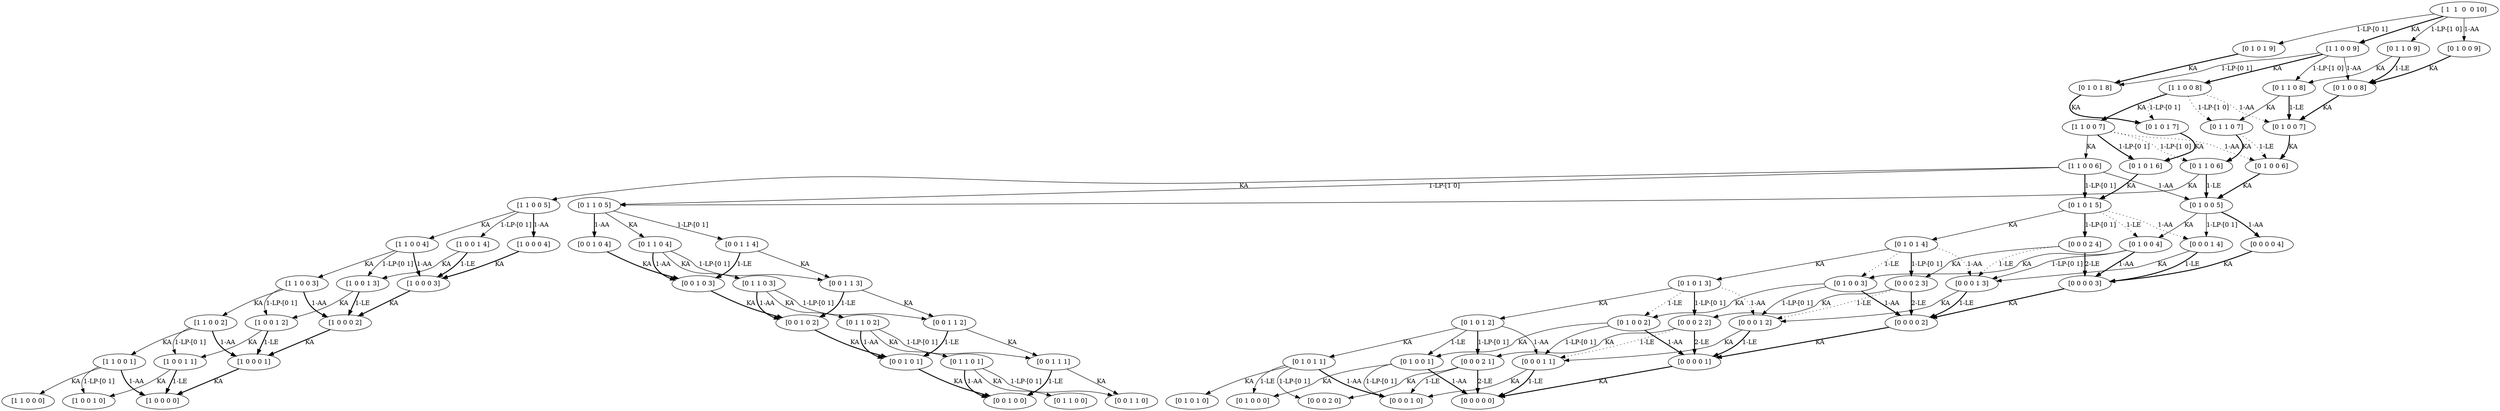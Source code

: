 digraph  {
	node [label="\N"];
	256	 [capacity="[0 0]",
		label="[0 0 0 0 3]",
		stock="[0 0]",
		time=3,
		value=0.0];
	255	 [capacity="[0 0]",
		label="[0 0 0 0 2]",
		stock="[0 0]",
		time=2,
		value=0.0];
	256 -> 255 [key=0,
	goal="[0 0 0 0 2]",
	label=KA,
	modus=KA,
	not_best_politic=False,
	revenue=0,
	style=bold,
	time=3,
	weight=0.0,
	weight_goal=0.0];
257 [capacity="[0 0]",
	label="[0 0 0 0 4]",
	stock="[0 0]",
	time=4,
	value=0.0];
257 -> 256 [key=0,
goal="[0 0 0 0 3]",
label=KA,
modus=KA,
not_best_politic=False,
revenue=0,
style=bold,
time=4,
weight=0.0,
weight_goal=0.0];
253 [capacity="[0 0]",
label="[0 0 0 0 0]",
stock="[0 0]",
time=0,
value=0.0];
65 [capacity="[1 1]",
label="[ 1  1  0  0 10]",
stock="[0 0]",
time=10,
value=0.0];
64 [capacity="[1 1]",
label="[1 1 0 0 9]",
stock="[0 0]",
time=9,
value=0.0];
65 -> 64 [key=0,
goal="[1 1 0 0 9]",
label=KA,
modus=KA,
not_best_politic=False,
revenue=0,
style=bold,
time=10,
weight=0.0,
weight_goal=0.0];
163 [capacity="[0 1]",
label="[0 1 1 0 9]",
stock="[1 0]",
time=9,
value=51.0];
65 -> 163 [key=1,
goal="[0 1 1 0 9]",
label="1-LP-[1 0]",
modus="LP[1 0]",
not_best_politic=True,
revenue=0,
time=10,
weight=51.0,
weight_goal=51.0];
196 [capacity="[0 1]",
label="[0 1 0 0 9]",
stock="[0 0]",
time=9,
value=0.0];
65 -> 196 [key=1,
goal="[0 1 0 0 9]",
label="1-AA",
modus=AA,
not_best_politic=True,
revenue=100,
time=10,
weight=100.0,
weight_goal=0.0];
185 [capacity="[0 1]",
label="[0 1 0 1 9]",
stock="[0 1]",
time=9,
value=0.0];
65 -> 185 [key=1,
goal="[0 1 0 1 9]",
label="1-LP-[0 1]",
modus="LP[0 1]",
not_best_politic=True,
revenue=0,
time=10,
weight=0.0,
weight_goal=0.0];
162 [capacity="[0 1]",
label="[0 1 1 0 8]",
stock="[1 0]",
time=8,
value=30.0];
64 -> 162 [key=1,
goal="[0 1 1 0 8]",
label="1-LP-[1 0]",
modus="LP[1 0]",
not_best_politic=True,
revenue=0,
time=9,
weight=30.0,
weight_goal=30.0];
184 [capacity="[0 1]",
label="[0 1 0 1 8]",
stock="[0 1]",
time=8,
value=0.0];
64 -> 184 [key=1,
goal="[0 1 0 1 8]",
label="1-LP-[0 1]",
modus="LP[0 1]",
not_best_politic=True,
revenue=0,
time=9,
weight=0.0,
weight_goal=0.0];
63 [capacity="[1 1]",
label="[1 1 0 0 8]",
stock="[0 0]",
time=8,
value=0.0];
64 -> 63 [key=0,
goal="[1 1 0 0 8]",
label=KA,
modus=KA,
not_best_politic=False,
revenue=0,
style=bold,
time=9,
weight=0.0,
weight_goal=0.0];
195 [capacity="[0 1]",
label="[0 1 0 0 8]",
stock="[0 0]",
time=8,
value=0.0];
64 -> 195 [key=1,
goal="[0 1 0 0 8]",
label="1-AA",
modus=AA,
not_best_politic=True,
revenue=100,
time=9,
weight=100.0,
weight_goal=0.0];
231 [capacity="[0 0]",
label="[0 0 0 2 0]",
stock="[0 2]",
time=0,
value=0.0];
154 [capacity="[0 1]",
label="[0 1 1 0 0]",
stock="[1 0]",
time=0,
value=0.0];
155 [capacity="[0 1]",
label="[0 1 1 0 1]",
stock="[1 0]",
time=1,
value=30.0];
155 -> 154 [key=0,
goal="[0 1 1 0 0]",
label=KA,
modus=KA,
not_best_politic=True,
revenue=0,
time=1,
weight=0.0,
weight_goal=0.0];
220 [capacity="[0 0]",
label="[0 0 1 0 0]",
stock="[1 0]",
time=0,
value=0.0];
155 -> 220 [key=1,
goal="[0 0 1 0 0]",
label="1-AA",
modus=AA,
not_best_politic=False,
revenue=100,
style=bold,
time=1,
weight=100.0,
weight_goal=0.0];
209 [capacity="[0 0]",
label="[0 0 1 1 0]",
stock="[1 1]",
time=0,
value=0.0];
155 -> 209 [key=1,
goal="[0 0 1 1 0]",
label="1-LP-[0 1]",
modus="LP[0 1]",
not_best_politic=True,
revenue=0,
time=1,
weight=0.0,
weight_goal=0.0];
156 [capacity="[0 1]",
label="[0 1 1 0 2]",
stock="[1 0]",
time=2,
value=51.0];
156 -> 155 [key=0,
goal="[0 1 1 0 1]",
label=KA,
modus=KA,
not_best_politic=True,
revenue=0,
time=2,
weight=0.0,
weight_goal=30.0];
210 [capacity="[0 0]",
label="[0 0 1 1 1]",
stock="[1 1]",
time=1,
value=30.0];
156 -> 210 [key=1,
goal="[0 0 1 1 1]",
label="1-LP-[0 1]",
modus="LP[0 1]",
not_best_politic=True,
revenue=0,
time=2,
weight=0.0,
weight_goal=30.0];
221 [capacity="[0 0]",
label="[0 0 1 0 1]",
stock="[1 0]",
time=1,
value=0.0];
156 -> 221 [key=1,
goal="[0 0 1 0 1]",
label="1-AA",
modus=AA,
not_best_politic=False,
revenue=100,
style=bold,
time=2,
weight=70.0,
weight_goal=0.0];
157 [capacity="[0 1]",
label="[0 1 1 0 3]",
stock="[1 0]",
time=3,
value=65.7031];
157 -> 156 [key=0,
goal="[0 1 1 0 2]",
label=KA,
modus=KA,
not_best_politic=True,
revenue=0,
time=3,
weight=0.0,
weight_goal=51.0];
211 [capacity="[0 0]",
label="[0 0 1 1 2]",
stock="[1 1]",
time=2,
value=51.0];
157 -> 211 [key=1,
goal="[0 0 1 1 2]",
label="1-LP-[0 1]",
modus="LP[0 1]",
not_best_politic=True,
revenue=0,
time=3,
weight=0.0,
weight_goal=51.0];
222 [capacity="[0 0]",
label="[0 0 1 0 2]",
stock="[1 0]",
time=2,
value=0.0];
157 -> 222 [key=1,
goal="[0 0 1 0 2]",
label="1-AA",
modus=AA,
not_best_politic=False,
revenue=100,
style=bold,
time=3,
weight=49.0,
weight_goal=0.0];
158 [capacity="[0 1]",
label="[0 1 1 0 4]",
stock="[1 0]",
time=4,
value=76.0];
158 -> 157 [key=0,
goal="[0 1 1 0 3]",
label=KA,
modus=KA,
not_best_politic=True,
revenue=0,
time=4,
weight=0.0,
weight_goal=65.7031];
212 [capacity="[0 0]",
label="[0 0 1 1 3]",
stock="[1 1]",
time=3,
value=65.7031];
158 -> 212 [key=1,
goal="[0 0 1 1 3]",
label="1-LP-[0 1]",
modus="LP[0 1]",
not_best_politic=True,
revenue=0,
time=4,
weight=0.0,
weight_goal=65.7031];
223 [capacity="[0 0]",
label="[0 0 1 0 3]",
stock="[1 0]",
time=3,
value=0.0];
158 -> 223 [key=1,
goal="[0 0 1 0 3]",
label="1-AA",
modus=AA,
not_best_politic=False,
revenue=100,
style=bold,
time=4,
weight=34.2969,
weight_goal=0.0];
159 [capacity="[0 1]",
label="[0 1 1 0 5]",
stock="[1 0]",
time=5,
value=83.1992];
159 -> 158 [key=0,
goal="[0 1 1 0 4]",
label=KA,
modus=KA,
not_best_politic=True,
revenue=0,
time=5,
weight=0.0,
weight_goal=76.0];
213 [capacity="[0 0]",
label="[0 0 1 1 4]",
stock="[1 1]",
time=4,
value=76.0];
159 -> 213 [key=1,
goal="[0 0 1 1 4]",
label="1-LP-[0 1]",
modus="LP[0 1]",
not_best_politic=True,
revenue=0,
time=5,
weight=0.0,
weight_goal=76.0];
224 [capacity="[0 0]",
label="[0 0 1 0 4]",
stock="[1 0]",
time=4,
value=0.0];
159 -> 224 [key=1,
goal="[0 0 1 0 4]",
label="1-AA",
modus=AA,
not_best_politic=False,
revenue=100,
style=bold,
time=5,
weight=24.0,
weight_goal=0.0];
160 [capacity="[0 1]",
label="[0 1 1 0 6]",
stock="[1 0]",
time=6,
value=113.199];
160 -> 159 [key=0,
goal="[0 1 1 0 5]",
label=KA,
modus=KA,
not_best_politic=True,
revenue=0,
time=6,
weight=0.0,
weight_goal=83.1992];
192 [capacity="[0 1]",
label="[0 1 0 0 5]",
stock="[0 0]",
time=5,
value=83.1992];
160 -> 192 [key=1,
goal="[0 1 0 0 5]",
label="1-LE",
modus=LE,
not_best_politic=False,
revenue=100,
style=bold,
time=6,
weight=100.0,
weight_goal=83.1992];
161 [capacity="[0 1]",
label="[0 1 1 0 7]",
stock="[1 0]",
time=7,
value=0.0];
161 -> 160 [key=0,
goal="[0 1 1 0 6]",
label=KA,
modus=KA,
not_best_politic=False,
revenue=0,
style=bold,
time=7,
weight=0.0,
weight_goal=113.199];
193 [capacity="[0 1]",
label="[0 1 0 0 6]",
stock="[0 0]",
time=6,
value=0.0];
161 -> 193 [key=1,
goal="[0 1 0 0 6]",
label="1-LE",
modus=LE,
not_best_politic=True,
revenue=0,
style=dotted,
time=7,
weight=0,
weight_goal=0.0];
162 -> 161 [key=0,
goal="[0 1 1 0 7]",
label=KA,
modus=KA,
not_best_politic=True,
revenue=0,
time=8,
weight=0.0,
weight_goal=0.0];
194 [capacity="[0 1]",
label="[0 1 0 0 7]",
stock="[0 0]",
time=7,
value=0.0];
162 -> 194 [key=1,
goal="[0 1 0 0 7]",
label="1-LE",
modus=LE,
not_best_politic=False,
revenue=100,
style=bold,
time=8,
weight=100.0,
weight_goal=0.0];
163 -> 162 [key=0,
goal="[0 1 1 0 8]",
label=KA,
modus=KA,
not_best_politic=True,
revenue=0,
time=9,
weight=0.0,
weight_goal=30.0];
163 -> 195 [key=1,
goal="[0 1 0 0 8]",
label="1-LE",
modus=LE,
not_best_politic=False,
revenue=100,
style=bold,
time=9,
weight=70.0,
weight_goal=0.0];
61 [capacity="[1 1]",
label="[1 1 0 0 6]",
stock="[0 0]",
time=6,
value=808.199];
61 -> 159 [key=1,
goal="[0 1 1 0 5]",
label="1-LP-[1 0]",
modus="LP[1 0]",
not_best_politic=True,
revenue=0,
time=6,
weight=0.0,
weight_goal=83.1992];
181 [capacity="[0 1]",
label="[0 1 0 1 5]",
stock="[0 1]",
time=5,
value=2400.0];
61 -> 181 [key=1,
goal="[0 1 0 1 5]",
label="1-LP-[0 1]",
modus="LP[0 1]",
not_best_politic=False,
revenue=0,
style=bold,
time=6,
weight=2316.8,
weight_goal=2400.0];
61 -> 192 [key=1,
goal="[0 1 0 0 5]",
label="1-AA",
modus=AA,
not_best_politic=True,
revenue=100,
time=6,
weight=100.0,
weight_goal=83.1992];
60 [capacity="[1 1]",
label="[1 1 0 0 5]",
stock="[0 0]",
time=5,
value=83.1992];
61 -> 60 [key=0,
goal="[1 1 0 0 5]",
label=KA,
modus=KA,
not_best_politic=True,
revenue=0,
time=6,
weight=0.0,
weight_goal=83.1992];
176 [capacity="[0 1]",
label="[0 1 0 1 0]",
stock="[0 1]",
time=0,
value=0.0];
177 [capacity="[0 1]",
label="[0 1 0 1 1]",
stock="[0 1]",
time=1,
value=60.0];
177 -> 231 [key=1,
goal="[0 0 0 2 0]",
label="1-LP-[0 1]",
modus="LP[0 1]",
not_best_politic=True,
revenue=0,
time=1,
weight=0.0,
weight_goal=0.0];
177 -> 176 [key=0,
goal="[0 1 0 1 0]",
label=KA,
modus=KA,
not_best_politic=True,
revenue=0,
time=1,
weight=0.0,
weight_goal=0.0];
187 [capacity="[0 1]",
label="[0 1 0 0 0]",
stock="[0 0]",
time=0,
value=0.0];
177 -> 187 [key=1,
goal="[0 1 0 0 0]",
label="1-LE",
modus=LE,
not_best_politic=True,
revenue=100,
time=1,
weight=100.0,
weight_goal=0.0];
242 [capacity="[0 0]",
label="[0 0 0 1 0]",
stock="[0 1]",
time=0,
value=0.0];
177 -> 242 [key=1,
goal="[0 0 0 1 0]",
label="1-AA",
modus=AA,
not_best_politic=False,
revenue=100,
style=bold,
time=1,
weight=100.0,
weight_goal=0.0];
178 [capacity="[0 1]",
label="[0 1 0 1 2]",
stock="[0 1]",
time=2,
value=543.0];
178 -> 177 [key=0,
goal="[0 1 0 1 1]",
label=KA,
modus=KA,
not_best_politic=True,
revenue=0,
time=2,
weight=0.0,
weight_goal=60.0];
188 [capacity="[0 1]",
label="[0 1 0 0 1]",
stock="[0 0]",
time=1,
value=30.0];
178 -> 188 [key=1,
goal="[0 1 0 0 1]",
label="1-LE",
modus=LE,
not_best_politic=True,
revenue=100,
time=2,
weight=70.0,
weight_goal=30.0];
232 [capacity="[0 0]",
label="[0 0 0 2 1]",
stock="[0 2]",
time=1,
value=1530.0];
178 -> 232 [key=1,
goal="[0 0 0 2 1]",
label="1-LP-[0 1]",
modus="LP[0 1]",
not_best_politic=False,
revenue=0,
style=bold,
time=2,
weight=1470.0,
weight_goal=1530.0];
243 [capacity="[0 0]",
label="[0 0 0 1 1]",
stock="[0 1]",
time=1,
value=30.0];
178 -> 243 [key=1,
goal="[0 0 0 1 1]",
label="1-AA",
modus=AA,
not_best_politic=True,
revenue=100,
time=2,
weight=70.0,
weight_goal=30.0];
179 [capacity="[0 1]",
label="[0 1 0 1 3]",
stock="[0 1]",
time=3,
value=1151.5];
179 -> 178 [key=0,
goal="[0 1 0 1 2]",
label=KA,
modus=KA,
not_best_politic=True,
revenue=0,
time=3,
weight=0.0,
weight_goal=543.0];
189 [capacity="[0 1]",
label="[0 1 0 0 2]",
stock="[0 0]",
time=2,
value=51.0];
179 -> 189 [key=1,
goal="[0 1 0 0 2]",
label="1-LE",
modus=LE,
not_best_politic=True,
revenue=0,
style=dotted,
time=3,
weight=0,
weight_goal=51.0];
244 [capacity="[0 0]",
label="[0 0 0 1 2]",
stock="[0 1]",
time=2,
value=51.0];
179 -> 244 [key=1,
goal="[0 0 0 1 2]",
label="1-AA",
modus=AA,
not_best_politic=True,
revenue=0,
style=dotted,
time=3,
weight=0,
weight_goal=51.0];
233 [capacity="[0 0]",
label="[0 0 0 2 2]",
stock="[0 2]",
time=2,
value=2571.0];
179 -> 233 [key=1,
goal="[0 0 0 2 2]",
label="1-LP-[0 1]",
modus="LP[0 1]",
not_best_politic=False,
revenue=0,
style=bold,
time=3,
weight=2028.0,
weight_goal=2571.0];
180 [capacity="[0 1]",
label="[0 1 0 1 4]",
stock="[0 1]",
time=4,
value=1796.0];
180 -> 179 [key=0,
goal="[0 1 0 1 3]",
label=KA,
modus=KA,
not_best_politic=True,
revenue=0,
time=4,
weight=0.0,
weight_goal=1151.5];
190 [capacity="[0 1]",
label="[0 1 0 0 3]",
stock="[0 0]",
time=3,
value=65.7031];
180 -> 190 [key=1,
goal="[0 1 0 0 3]",
label="1-LE",
modus=LE,
not_best_politic=True,
revenue=0,
style=dotted,
time=4,
weight=0,
weight_goal=65.7031];
234 [capacity="[0 0]",
label="[0 0 0 2 3]",
stock="[0 2]",
time=3,
value=3299.5];
180 -> 234 [key=1,
goal="[0 0 0 2 3]",
label="1-LP-[0 1]",
modus="LP[0 1]",
not_best_politic=False,
revenue=0,
style=bold,
time=4,
weight=2148.0,
weight_goal=3299.5];
245 [capacity="[0 0]",
label="[0 0 0 1 3]",
stock="[0 1]",
time=3,
value=65.7031];
180 -> 245 [key=1,
goal="[0 0 0 1 3]",
label="1-AA",
modus=AA,
not_best_politic=True,
revenue=0,
style=dotted,
time=4,
weight=0,
weight_goal=65.7031];
181 -> 180 [key=0,
goal="[0 1 0 1 4]",
label=KA,
modus=KA,
not_best_politic=True,
revenue=0,
time=5,
weight=0.0,
weight_goal=1796.0];
235 [capacity="[0 0]",
label="[0 0 0 2 4]",
stock="[0 2]",
time=4,
value=3809.5];
181 -> 235 [key=1,
goal="[0 0 0 2 4]",
label="1-LP-[0 1]",
modus="LP[0 1]",
not_best_politic=False,
revenue=0,
style=bold,
time=5,
weight=2013.5,
weight_goal=3809.5];
191 [capacity="[0 1]",
label="[0 1 0 0 4]",
stock="[0 0]",
time=4,
value=76.0];
181 -> 191 [key=1,
goal="[0 1 0 0 4]",
label="1-LE",
modus=LE,
not_best_politic=True,
revenue=0,
style=dotted,
time=5,
weight=0,
weight_goal=76.0];
246 [capacity="[0 0]",
label="[0 0 0 1 4]",
stock="[0 1]",
time=4,
value=76.0];
181 -> 246 [key=1,
goal="[0 0 0 1 4]",
label="1-AA",
modus=AA,
not_best_politic=True,
revenue=0,
style=dotted,
time=5,
weight=0,
weight_goal=76.0];
182 [capacity="[0 1]",
label="[0 1 0 1 6]",
stock="[0 1]",
time=6,
value=0.0];
182 -> 181 [key=0,
goal="[0 1 0 1 5]",
label=KA,
modus=KA,
not_best_politic=False,
revenue=0,
style=bold,
time=6,
weight=0.0,
weight_goal=2400.0];
183 [capacity="[0 1]",
label="[0 1 0 1 7]",
stock="[0 1]",
time=7,
value=0.0];
183 -> 182 [key=0,
goal="[0 1 0 1 6]",
label=KA,
modus=KA,
not_best_politic=False,
revenue=0,
style=bold,
time=7,
weight=0.0,
weight_goal=0.0];
184 -> 183 [key=0,
goal="[0 1 0 1 7]",
label=KA,
modus=KA,
not_best_politic=False,
revenue=0,
style=bold,
time=8,
weight=0.0,
weight_goal=0.0];
57 [capacity="[1 1]",
label="[1 1 0 0 2]",
stock="[0 0]",
time=2,
value=51.0];
56 [capacity="[1 1]",
label="[1 1 0 0 1]",
stock="[0 0]",
time=1,
value=30.0];
57 -> 56 [key=0,
goal="[1 1 0 0 1]",
label=KA,
modus=KA,
not_best_politic=True,
revenue=0,
time=2,
weight=0.0,
weight_goal=30.0];
111 [capacity="[1 0]",
label="[1 0 0 1 1]",
stock="[0 1]",
time=1,
value=30.0];
57 -> 111 [key=1,
goal="[1 0 0 1 1]",
label="1-LP-[0 1]",
modus="LP[0 1]",
not_best_politic=True,
revenue=0,
time=2,
weight=0.0,
weight_goal=30.0];
122 [capacity="[1 0]",
label="[1 0 0 0 1]",
stock="[0 0]",
time=1,
value=0.0];
57 -> 122 [key=1,
goal="[1 0 0 0 1]",
label="1-AA",
modus=AA,
not_best_politic=False,
revenue=100,
style=bold,
time=2,
weight=70.0,
weight_goal=0.0];
58 [capacity="[1 1]",
label="[1 1 0 0 3]",
stock="[0 0]",
time=3,
value=65.7031];
58 -> 57 [key=0,
goal="[1 1 0 0 2]",
label=KA,
modus=KA,
not_best_politic=True,
revenue=0,
time=3,
weight=0.0,
weight_goal=51.0];
112 [capacity="[1 0]",
label="[1 0 0 1 2]",
stock="[0 1]",
time=2,
value=51.0];
58 -> 112 [key=1,
goal="[1 0 0 1 2]",
label="1-LP-[0 1]",
modus="LP[0 1]",
not_best_politic=True,
revenue=0,
time=3,
weight=0.0,
weight_goal=51.0];
123 [capacity="[1 0]",
label="[1 0 0 0 2]",
stock="[0 0]",
time=2,
value=0.0];
58 -> 123 [key=1,
goal="[1 0 0 0 2]",
label="1-AA",
modus=AA,
not_best_politic=False,
revenue=100,
style=bold,
time=3,
weight=49.0,
weight_goal=0.0];
59 [capacity="[1 1]",
label="[1 1 0 0 4]",
stock="[0 0]",
time=4,
value=76.0];
59 -> 58 [key=0,
goal="[1 1 0 0 3]",
label=KA,
modus=KA,
not_best_politic=True,
revenue=0,
time=4,
weight=0.0,
weight_goal=65.7031];
113 [capacity="[1 0]",
label="[1 0 0 1 3]",
stock="[0 1]",
time=3,
value=65.7031];
59 -> 113 [key=1,
goal="[1 0 0 1 3]",
label="1-LP-[0 1]",
modus="LP[0 1]",
not_best_politic=True,
revenue=0,
time=4,
weight=0.0,
weight_goal=65.7031];
124 [capacity="[1 0]",
label="[1 0 0 0 3]",
stock="[0 0]",
time=3,
value=0.0];
59 -> 124 [key=1,
goal="[1 0 0 0 3]",
label="1-AA",
modus=AA,
not_best_politic=False,
revenue=100,
style=bold,
time=4,
weight=34.2969,
weight_goal=0.0];
188 -> 253 [key=1,
goal="[0 0 0 0 0]",
label="1-AA",
modus=AA,
not_best_politic=False,
revenue=100,
style=bold,
time=1,
weight=100.0,
weight_goal=0.0];
188 -> 187 [key=0,
goal="[0 1 0 0 0]",
label=KA,
modus=KA,
not_best_politic=True,
revenue=0,
time=1,
weight=0.0,
weight_goal=0.0];
188 -> 242 [key=1,
goal="[0 0 0 1 0]",
label="1-LP-[0 1]",
modus="LP[0 1]",
not_best_politic=True,
revenue=0,
time=1,
weight=0.0,
weight_goal=0.0];
189 -> 188 [key=0,
goal="[0 1 0 0 1]",
label=KA,
modus=KA,
not_best_politic=True,
revenue=0,
time=2,
weight=0.0,
weight_goal=30.0];
189 -> 243 [key=1,
goal="[0 0 0 1 1]",
label="1-LP-[0 1]",
modus="LP[0 1]",
not_best_politic=True,
revenue=0,
time=2,
weight=0.0,
weight_goal=30.0];
254 [capacity="[0 0]",
label="[0 0 0 0 1]",
stock="[0 0]",
time=1,
value=0.0];
189 -> 254 [key=1,
goal="[0 0 0 0 1]",
label="1-AA",
modus=AA,
not_best_politic=False,
revenue=100,
style=bold,
time=2,
weight=70.0,
weight_goal=0.0];
190 -> 189 [key=0,
goal="[0 1 0 0 2]",
label=KA,
modus=KA,
not_best_politic=True,
revenue=0,
time=3,
weight=0.0,
weight_goal=51.0];
190 -> 244 [key=1,
goal="[0 0 0 1 2]",
label="1-LP-[0 1]",
modus="LP[0 1]",
not_best_politic=True,
revenue=0,
time=3,
weight=0.0,
weight_goal=51.0];
190 -> 255 [key=1,
goal="[0 0 0 0 2]",
label="1-AA",
modus=AA,
not_best_politic=False,
revenue=100,
style=bold,
time=3,
weight=49.0,
weight_goal=0.0];
63 -> 161 [key=1,
goal="[0 1 1 0 7]",
label="1-LP-[1 0]",
modus="LP[1 0]",
not_best_politic=True,
revenue=0,
style=dotted,
time=8,
weight=0,
weight_goal=0.0];
63 -> 183 [key=1,
goal="[0 1 0 1 7]",
label="1-LP-[0 1]",
modus="LP[0 1]",
not_best_politic=True,
revenue=0,
style=dotted,
time=8,
weight=0,
weight_goal=0.0];
63 -> 194 [key=1,
goal="[0 1 0 0 7]",
label="1-AA",
modus=AA,
not_best_politic=True,
revenue=0,
style=dotted,
time=8,
weight=0,
weight_goal=0.0];
62 [capacity="[1 1]",
label="[1 1 0 0 7]",
stock="[0 0]",
time=7,
value=1285.7];
63 -> 62 [key=0,
goal="[1 1 0 0 7]",
label=KA,
modus=KA,
not_best_politic=False,
revenue=0,
style=bold,
time=8,
weight=0.0,
weight_goal=1285.7];
192 -> 257 [key=1,
goal="[0 0 0 0 4]",
label="1-AA",
modus=AA,
not_best_politic=False,
revenue=100,
style=bold,
time=5,
weight=24.0,
weight_goal=0.0];
192 -> 191 [key=0,
goal="[0 1 0 0 4]",
label=KA,
modus=KA,
not_best_politic=True,
revenue=0,
time=5,
weight=0.0,
weight_goal=76.0];
192 -> 246 [key=1,
goal="[0 0 0 1 4]",
label="1-LP-[0 1]",
modus="LP[0 1]",
not_best_politic=True,
revenue=0,
time=5,
weight=0.0,
weight_goal=76.0];
193 -> 192 [key=0,
goal="[0 1 0 0 5]",
label=KA,
modus=KA,
not_best_politic=False,
revenue=0,
style=bold,
time=6,
weight=0.0,
weight_goal=83.1992];
194 -> 193 [key=0,
goal="[0 1 0 0 6]",
label=KA,
modus=KA,
not_best_politic=False,
revenue=0,
style=bold,
time=7,
weight=0.0,
weight_goal=0.0];
195 -> 194 [key=0,
goal="[0 1 0 0 7]",
label=KA,
modus=KA,
not_best_politic=False,
revenue=0,
style=bold,
time=8,
weight=0.0,
weight_goal=0.0];
196 -> 195 [key=0,
goal="[0 1 0 0 8]",
label=KA,
modus=KA,
not_best_politic=False,
revenue=0,
style=bold,
time=9,
weight=0.0,
weight_goal=0.0];
55 [capacity="[1 1]",
label="[1 1 0 0 0]",
stock="[0 0]",
time=0,
value=0.0];
56 -> 55 [key=0,
goal="[1 1 0 0 0]",
label=KA,
modus=KA,
not_best_politic=True,
revenue=0,
time=1,
weight=0.0,
weight_goal=0.0];
110 [capacity="[1 0]",
label="[1 0 0 1 0]",
stock="[0 1]",
time=0,
value=0.0];
56 -> 110 [key=1,
goal="[1 0 0 1 0]",
label="1-LP-[0 1]",
modus="LP[0 1]",
not_best_politic=True,
revenue=0,
time=1,
weight=0.0,
weight_goal=0.0];
121 [capacity="[1 0]",
label="[1 0 0 0 0]",
stock="[0 0]",
time=0,
value=0.0];
56 -> 121 [key=1,
goal="[1 0 0 0 0]",
label="1-AA",
modus=AA,
not_best_politic=False,
revenue=100,
style=bold,
time=1,
weight=100.0,
weight_goal=0.0];
210 -> 220 [key=1,
goal="[0 0 1 0 0]",
label="1-LE",
modus=LE,
not_best_politic=False,
revenue=100,
style=bold,
time=1,
weight=100.0,
weight_goal=0.0];
210 -> 209 [key=0,
goal="[0 0 1 1 0]",
label=KA,
modus=KA,
not_best_politic=True,
revenue=0,
time=1,
weight=0.0,
weight_goal=0.0];
211 -> 210 [key=0,
goal="[0 0 1 1 1]",
label=KA,
modus=KA,
not_best_politic=True,
revenue=0,
time=2,
weight=0.0,
weight_goal=30.0];
211 -> 221 [key=1,
goal="[0 0 1 0 1]",
label="1-LE",
modus=LE,
not_best_politic=False,
revenue=100,
style=bold,
time=2,
weight=70.0,
weight_goal=0.0];
212 -> 211 [key=0,
goal="[0 0 1 1 2]",
label=KA,
modus=KA,
not_best_politic=True,
revenue=0,
time=3,
weight=0.0,
weight_goal=51.0];
212 -> 222 [key=1,
goal="[0 0 1 0 2]",
label="1-LE",
modus=LE,
not_best_politic=False,
revenue=100,
style=bold,
time=3,
weight=49.0,
weight_goal=0.0];
213 -> 212 [key=0,
goal="[0 0 1 1 3]",
label=KA,
modus=KA,
not_best_politic=True,
revenue=0,
time=4,
weight=0.0,
weight_goal=65.7031];
213 -> 223 [key=1,
goal="[0 0 1 0 3]",
label="1-LE",
modus=LE,
not_best_politic=False,
revenue=100,
style=bold,
time=4,
weight=34.2969,
weight_goal=0.0];
185 -> 184 [key=0,
goal="[0 1 0 1 8]",
label=KA,
modus=KA,
not_best_politic=False,
revenue=0,
style=bold,
time=9,
weight=0.0,
weight_goal=0.0];
221 -> 220 [key=0,
goal="[0 0 1 0 0]",
label=KA,
modus=KA,
not_best_politic=False,
revenue=0,
style=bold,
time=1,
weight=0.0,
weight_goal=0.0];
222 -> 221 [key=0,
goal="[0 0 1 0 1]",
label=KA,
modus=KA,
not_best_politic=False,
revenue=0,
style=bold,
time=2,
weight=0.0,
weight_goal=0.0];
223 -> 222 [key=0,
goal="[0 0 1 0 2]",
label=KA,
modus=KA,
not_best_politic=False,
revenue=0,
style=bold,
time=3,
weight=0.0,
weight_goal=0.0];
224 -> 223 [key=0,
goal="[0 0 1 0 3]",
label=KA,
modus=KA,
not_best_politic=False,
revenue=0,
style=bold,
time=4,
weight=0.0,
weight_goal=0.0];
114 [capacity="[1 0]",
label="[1 0 0 1 4]",
stock="[0 1]",
time=4,
value=76.0];
114 -> 113 [key=0,
goal="[1 0 0 1 3]",
label=KA,
modus=KA,
not_best_politic=True,
revenue=0,
time=4,
weight=0.0,
weight_goal=65.7031];
114 -> 124 [key=1,
goal="[1 0 0 0 3]",
label="1-LE",
modus=LE,
not_best_politic=False,
revenue=100,
style=bold,
time=4,
weight=34.2969,
weight_goal=0.0];
232 -> 253 [key=2,
goal="[0 0 0 0 0]",
label="2-LE",
modus=LE,
not_best_politic=False,
revenue=5000,
style=bold,
time=1,
weight=5000.0,
weight_goal=0.0];
232 -> 231 [key=0,
goal="[0 0 0 2 0]",
label=KA,
modus=KA,
not_best_politic=True,
revenue=0,
time=1,
weight=0.0,
weight_goal=0.0];
232 -> 242 [key=1,
goal="[0 0 0 1 0]",
label="1-LE",
modus=LE,
not_best_politic=True,
revenue=100,
time=1,
weight=100.0,
weight_goal=0.0];
60 -> 59 [key=0,
goal="[1 1 0 0 4]",
label=KA,
modus=KA,
not_best_politic=True,
revenue=0,
time=5,
weight=0.0,
weight_goal=76.0];
60 -> 114 [key=1,
goal="[1 0 0 1 4]",
label="1-LP-[0 1]",
modus="LP[0 1]",
not_best_politic=True,
revenue=0,
time=5,
weight=0.0,
weight_goal=76.0];
125 [capacity="[1 0]",
label="[1 0 0 0 4]",
stock="[0 0]",
time=4,
value=0.0];
60 -> 125 [key=1,
goal="[1 0 0 0 4]",
label="1-AA",
modus=AA,
not_best_politic=False,
revenue=100,
style=bold,
time=5,
weight=24.0,
weight_goal=0.0];
234 -> 244 [key=1,
goal="[0 0 0 1 2]",
label="1-LE",
modus=LE,
not_best_politic=True,
revenue=0,
style=dotted,
time=3,
weight=0,
weight_goal=51.0];
234 -> 233 [key=0,
goal="[0 0 0 2 2]",
label=KA,
modus=KA,
not_best_politic=True,
revenue=0,
time=3,
weight=0.0,
weight_goal=2571.0];
234 -> 255 [key=2,
goal="[0 0 0 0 2]",
label="2-LE",
modus=LE,
not_best_politic=False,
revenue=5000,
style=bold,
time=3,
weight=2429.0,
weight_goal=0.0];
235 -> 256 [key=2,
goal="[0 0 0 0 3]",
label="2-LE",
modus=LE,
not_best_politic=False,
revenue=5000,
style=bold,
time=4,
weight=1700.5,
weight_goal=0.0];
235 -> 234 [key=0,
goal="[0 0 0 2 3]",
label=KA,
modus=KA,
not_best_politic=True,
revenue=0,
time=4,
weight=0.0,
weight_goal=3299.5];
235 -> 245 [key=1,
goal="[0 0 0 1 3]",
label="1-LE",
modus=LE,
not_best_politic=True,
revenue=0,
style=dotted,
time=4,
weight=0,
weight_goal=65.7031];
191 -> 256 [key=1,
goal="[0 0 0 0 3]",
label="1-AA",
modus=AA,
not_best_politic=False,
revenue=100,
style=bold,
time=4,
weight=34.2969,
weight_goal=0.0];
191 -> 190 [key=0,
goal="[0 1 0 0 3]",
label=KA,
modus=KA,
not_best_politic=True,
revenue=0,
time=4,
weight=0.0,
weight_goal=65.7031];
191 -> 245 [key=1,
goal="[0 0 0 1 3]",
label="1-LP-[0 1]",
modus="LP[0 1]",
not_best_politic=True,
revenue=0,
time=4,
weight=0.0,
weight_goal=65.7031];
111 -> 110 [key=0,
goal="[1 0 0 1 0]",
label=KA,
modus=KA,
not_best_politic=True,
revenue=0,
time=1,
weight=0.0,
weight_goal=0.0];
111 -> 121 [key=1,
goal="[1 0 0 0 0]",
label="1-LE",
modus=LE,
not_best_politic=False,
revenue=100,
style=bold,
time=1,
weight=100.0,
weight_goal=0.0];
112 -> 111 [key=0,
goal="[1 0 0 1 1]",
label=KA,
modus=KA,
not_best_politic=True,
revenue=0,
time=2,
weight=0.0,
weight_goal=30.0];
112 -> 122 [key=1,
goal="[1 0 0 0 1]",
label="1-LE",
modus=LE,
not_best_politic=False,
revenue=100,
style=bold,
time=2,
weight=70.0,
weight_goal=0.0];
113 -> 112 [key=0,
goal="[1 0 0 1 2]",
label=KA,
modus=KA,
not_best_politic=True,
revenue=0,
time=3,
weight=0.0,
weight_goal=51.0];
113 -> 123 [key=1,
goal="[1 0 0 0 2]",
label="1-LE",
modus=LE,
not_best_politic=False,
revenue=100,
style=bold,
time=3,
weight=49.0,
weight_goal=0.0];
243 -> 253 [key=1,
goal="[0 0 0 0 0]",
label="1-LE",
modus=LE,
not_best_politic=False,
revenue=100,
style=bold,
time=1,
weight=100.0,
weight_goal=0.0];
243 -> 242 [key=0,
goal="[0 0 0 1 0]",
label=KA,
modus=KA,
not_best_politic=True,
revenue=0,
time=1,
weight=0.0,
weight_goal=0.0];
244 -> 243 [key=0,
goal="[0 0 0 1 1]",
label=KA,
modus=KA,
not_best_politic=True,
revenue=0,
time=2,
weight=0.0,
weight_goal=30.0];
244 -> 254 [key=1,
goal="[0 0 0 0 1]",
label="1-LE",
modus=LE,
not_best_politic=False,
revenue=100,
style=bold,
time=2,
weight=70.0,
weight_goal=0.0];
245 -> 244 [key=0,
goal="[0 0 0 1 2]",
label=KA,
modus=KA,
not_best_politic=True,
revenue=0,
time=3,
weight=0.0,
weight_goal=51.0];
245 -> 255 [key=1,
goal="[0 0 0 0 2]",
label="1-LE",
modus=LE,
not_best_politic=False,
revenue=100,
style=bold,
time=3,
weight=49.0,
weight_goal=0.0];
246 -> 256 [key=1,
goal="[0 0 0 0 3]",
label="1-LE",
modus=LE,
not_best_politic=False,
revenue=100,
style=bold,
time=4,
weight=34.2969,
weight_goal=0.0];
246 -> 245 [key=0,
goal="[0 0 0 1 3]",
label=KA,
modus=KA,
not_best_politic=True,
revenue=0,
time=4,
weight=0.0,
weight_goal=65.7031];
233 -> 232 [key=0,
goal="[0 0 0 2 1]",
label=KA,
modus=KA,
not_best_politic=True,
revenue=0,
time=2,
weight=0.0,
weight_goal=1530.0];
233 -> 243 [key=1,
goal="[0 0 0 1 1]",
label="1-LE",
modus=LE,
not_best_politic=True,
revenue=0,
style=dotted,
time=2,
weight=0,
weight_goal=30.0];
233 -> 254 [key=2,
goal="[0 0 0 0 1]",
label="2-LE",
modus=LE,
not_best_politic=False,
revenue=5000,
style=bold,
time=2,
weight=3470.0,
weight_goal=0.0];
62 -> 160 [key=1,
goal="[0 1 1 0 6]",
label="1-LP-[1 0]",
modus="LP[1 0]",
not_best_politic=True,
revenue=0,
style=dotted,
time=7,
weight=0,
weight_goal=113.199];
62 -> 61 [key=0,
goal="[1 1 0 0 6]",
label=KA,
modus=KA,
not_best_politic=True,
revenue=0,
time=7,
weight=0.0,
weight_goal=808.199];
62 -> 182 [key=1,
goal="[0 1 0 1 6]",
label="1-LP-[0 1]",
modus="LP[0 1]",
not_best_politic=False,
revenue=0,
style=bold,
time=7,
weight=0,
weight_goal=0.0];
62 -> 193 [key=1,
goal="[0 1 0 0 6]",
label="1-AA",
modus=AA,
not_best_politic=True,
revenue=0,
style=dotted,
time=7,
weight=0,
weight_goal=0.0];
122 -> 121 [key=0,
goal="[1 0 0 0 0]",
label=KA,
modus=KA,
not_best_politic=False,
revenue=0,
style=bold,
time=1,
weight=0.0,
weight_goal=0.0];
123 -> 122 [key=0,
goal="[1 0 0 0 1]",
label=KA,
modus=KA,
not_best_politic=False,
revenue=0,
style=bold,
time=2,
weight=0.0,
weight_goal=0.0];
124 -> 123 [key=0,
goal="[1 0 0 0 2]",
label=KA,
modus=KA,
not_best_politic=False,
revenue=0,
style=bold,
time=3,
weight=0.0,
weight_goal=0.0];
125 -> 124 [key=0,
goal="[1 0 0 0 3]",
label=KA,
modus=KA,
not_best_politic=False,
revenue=0,
style=bold,
time=4,
weight=0.0,
weight_goal=0.0];
254 -> 253 [key=0,
goal="[0 0 0 0 0]",
label=KA,
modus=KA,
not_best_politic=False,
revenue=0,
style=bold,
time=1,
weight=0.0,
weight_goal=0.0];
255 -> 254 [key=0,
goal="[0 0 0 0 1]",
label=KA,
modus=KA,
not_best_politic=False,
revenue=0,
style=bold,
time=2,
weight=0.0,
weight_goal=0.0];
}
